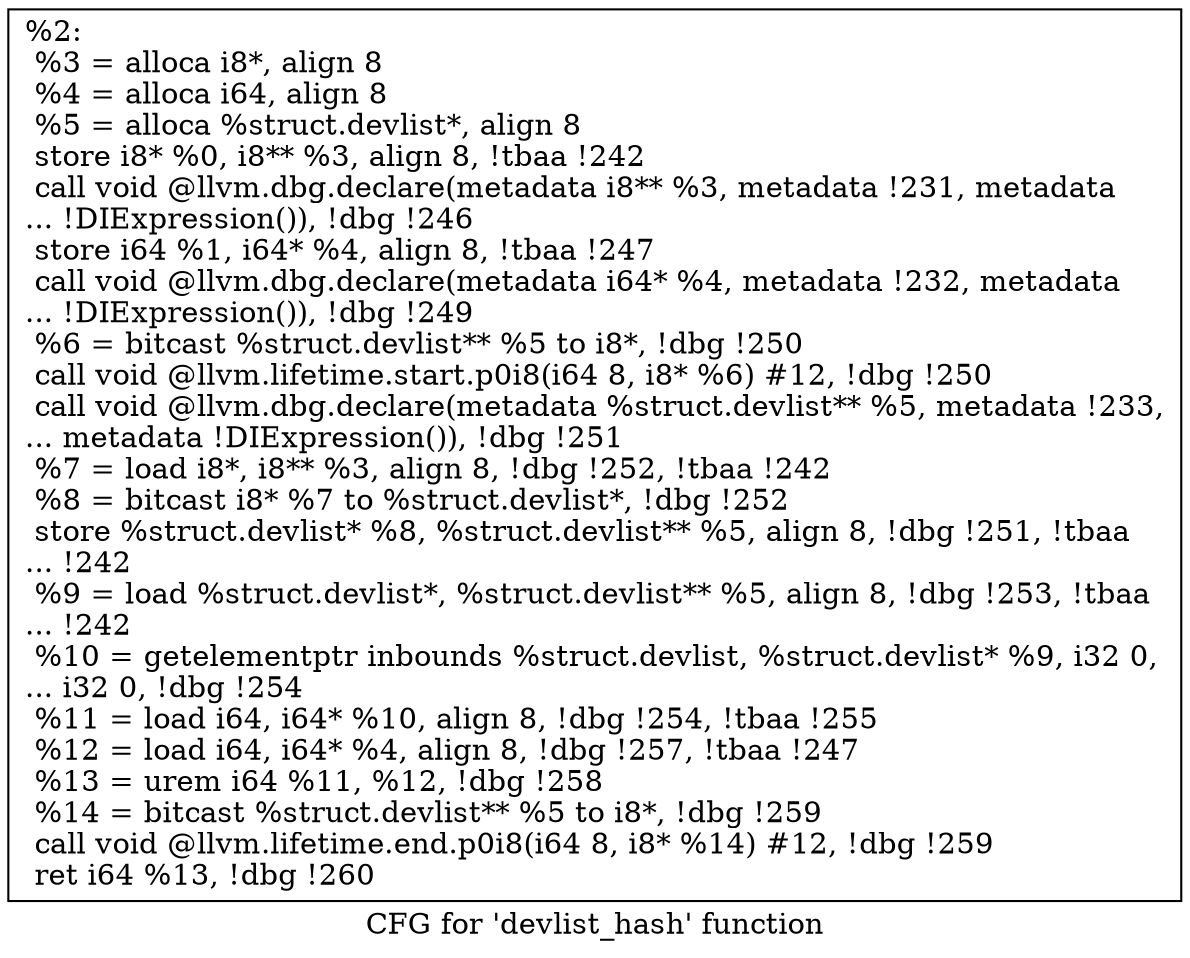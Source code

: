 digraph "CFG for 'devlist_hash' function" {
	label="CFG for 'devlist_hash' function";

	Node0xd18630 [shape=record,label="{%2:\l  %3 = alloca i8*, align 8\l  %4 = alloca i64, align 8\l  %5 = alloca %struct.devlist*, align 8\l  store i8* %0, i8** %3, align 8, !tbaa !242\l  call void @llvm.dbg.declare(metadata i8** %3, metadata !231, metadata\l... !DIExpression()), !dbg !246\l  store i64 %1, i64* %4, align 8, !tbaa !247\l  call void @llvm.dbg.declare(metadata i64* %4, metadata !232, metadata\l... !DIExpression()), !dbg !249\l  %6 = bitcast %struct.devlist** %5 to i8*, !dbg !250\l  call void @llvm.lifetime.start.p0i8(i64 8, i8* %6) #12, !dbg !250\l  call void @llvm.dbg.declare(metadata %struct.devlist** %5, metadata !233,\l... metadata !DIExpression()), !dbg !251\l  %7 = load i8*, i8** %3, align 8, !dbg !252, !tbaa !242\l  %8 = bitcast i8* %7 to %struct.devlist*, !dbg !252\l  store %struct.devlist* %8, %struct.devlist** %5, align 8, !dbg !251, !tbaa\l... !242\l  %9 = load %struct.devlist*, %struct.devlist** %5, align 8, !dbg !253, !tbaa\l... !242\l  %10 = getelementptr inbounds %struct.devlist, %struct.devlist* %9, i32 0,\l... i32 0, !dbg !254\l  %11 = load i64, i64* %10, align 8, !dbg !254, !tbaa !255\l  %12 = load i64, i64* %4, align 8, !dbg !257, !tbaa !247\l  %13 = urem i64 %11, %12, !dbg !258\l  %14 = bitcast %struct.devlist** %5 to i8*, !dbg !259\l  call void @llvm.lifetime.end.p0i8(i64 8, i8* %14) #12, !dbg !259\l  ret i64 %13, !dbg !260\l}"];
}
